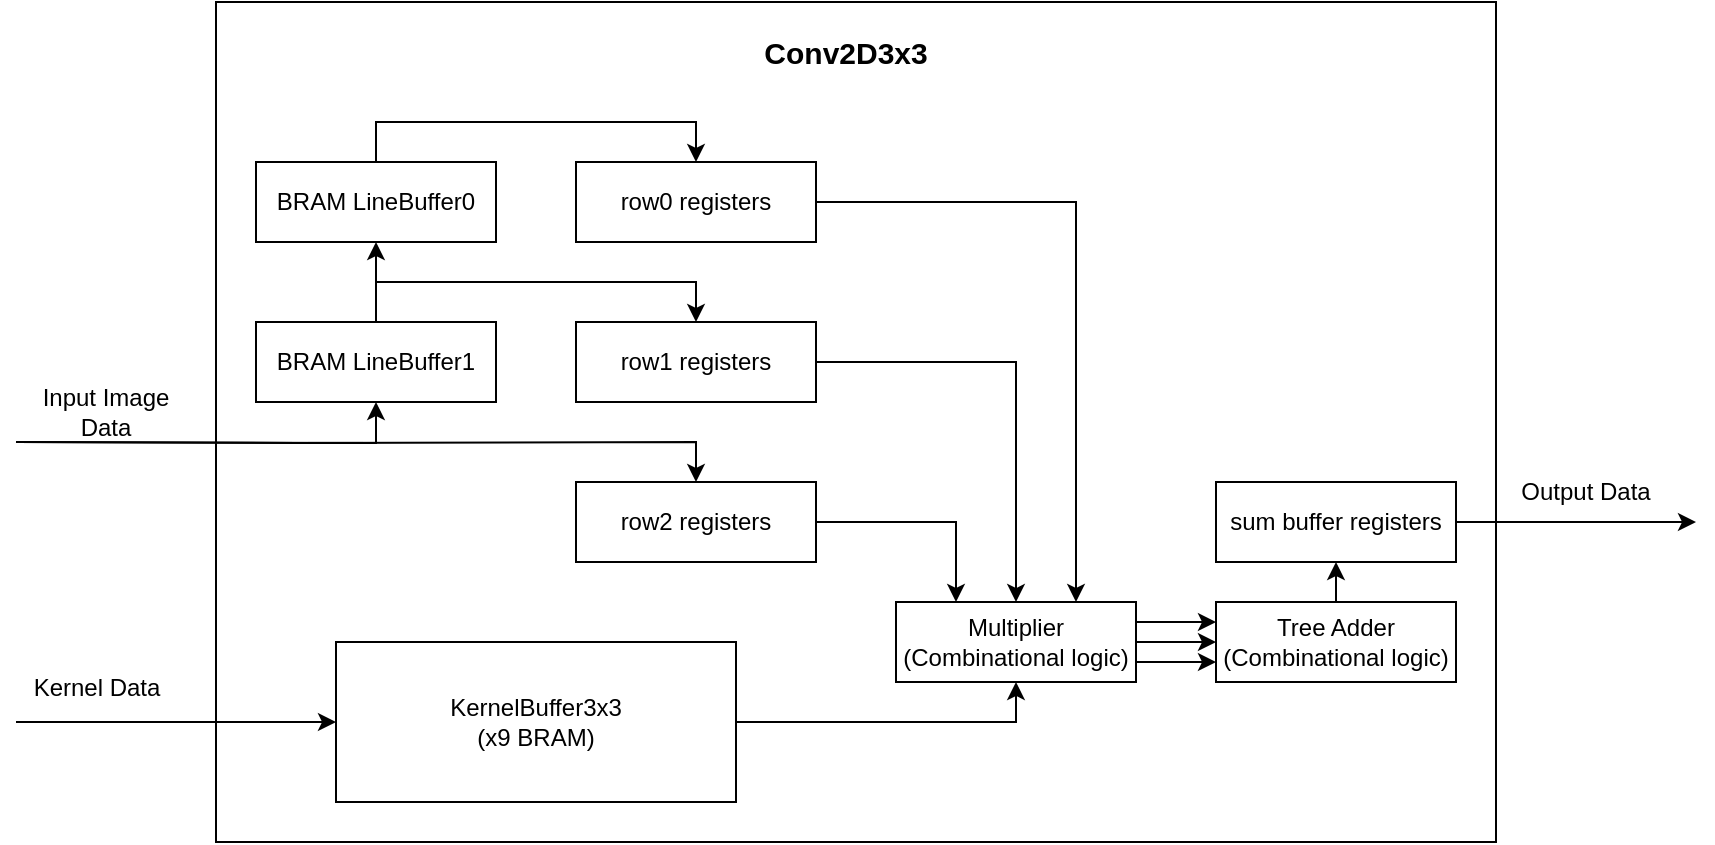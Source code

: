 <mxfile version="24.0.7" type="device">
  <diagram name="Page-1" id="BfwmSZ3A_p3pQfuB0MDl">
    <mxGraphModel dx="2026" dy="1153" grid="1" gridSize="10" guides="1" tooltips="1" connect="1" arrows="1" fold="1" page="1" pageScale="1" pageWidth="850" pageHeight="1100" math="0" shadow="0">
      <root>
        <mxCell id="0" />
        <mxCell id="1" parent="0" />
        <mxCell id="fpPPiV28GK75tEFA6FlT-64" value="" style="rounded=0;whiteSpace=wrap;html=1;movable=1;resizable=1;rotatable=1;deletable=1;editable=1;locked=0;connectable=1;" vertex="1" parent="1">
          <mxGeometry x="140" y="80" width="640" height="420" as="geometry" />
        </mxCell>
        <mxCell id="fpPPiV28GK75tEFA6FlT-13" style="edgeStyle=orthogonalEdgeStyle;rounded=0;orthogonalLoop=1;jettySize=auto;html=1;exitX=0.5;exitY=0;exitDx=0;exitDy=0;entryX=0.5;entryY=1;entryDx=0;entryDy=0;movable=0;resizable=0;rotatable=0;deletable=0;editable=0;locked=1;connectable=0;" edge="1" parent="1" source="fpPPiV28GK75tEFA6FlT-4" target="fpPPiV28GK75tEFA6FlT-9">
          <mxGeometry relative="1" as="geometry" />
        </mxCell>
        <mxCell id="fpPPiV28GK75tEFA6FlT-14" style="edgeStyle=orthogonalEdgeStyle;rounded=0;orthogonalLoop=1;jettySize=auto;html=1;exitX=0.5;exitY=0;exitDx=0;exitDy=0;entryX=0.5;entryY=0;entryDx=0;entryDy=0;movable=0;resizable=0;rotatable=0;deletable=0;editable=0;locked=1;connectable=0;" edge="1" parent="1" source="fpPPiV28GK75tEFA6FlT-4" target="fpPPiV28GK75tEFA6FlT-7">
          <mxGeometry relative="1" as="geometry" />
        </mxCell>
        <mxCell id="fpPPiV28GK75tEFA6FlT-4" value="BRAM LineBuffer1" style="rounded=0;whiteSpace=wrap;html=1;movable=0;resizable=0;rotatable=0;deletable=0;editable=0;locked=1;connectable=0;" vertex="1" parent="1">
          <mxGeometry x="160" y="240" width="120" height="40" as="geometry" />
        </mxCell>
        <mxCell id="fpPPiV28GK75tEFA6FlT-51" style="edgeStyle=orthogonalEdgeStyle;rounded=0;orthogonalLoop=1;jettySize=auto;html=1;exitX=1;exitY=0.5;exitDx=0;exitDy=0;entryX=0.25;entryY=0;entryDx=0;entryDy=0;movable=0;resizable=0;rotatable=0;deletable=0;editable=0;locked=1;connectable=0;" edge="1" parent="1" source="fpPPiV28GK75tEFA6FlT-5" target="fpPPiV28GK75tEFA6FlT-46">
          <mxGeometry relative="1" as="geometry" />
        </mxCell>
        <mxCell id="fpPPiV28GK75tEFA6FlT-5" value="row2 registers" style="rounded=0;whiteSpace=wrap;html=1;movable=0;resizable=0;rotatable=0;deletable=0;editable=0;locked=1;connectable=0;" vertex="1" parent="1">
          <mxGeometry x="320" y="320" width="120" height="40" as="geometry" />
        </mxCell>
        <mxCell id="fpPPiV28GK75tEFA6FlT-52" style="edgeStyle=orthogonalEdgeStyle;rounded=0;orthogonalLoop=1;jettySize=auto;html=1;exitX=1;exitY=0.5;exitDx=0;exitDy=0;entryX=0.5;entryY=0;entryDx=0;entryDy=0;movable=0;resizable=0;rotatable=0;deletable=0;editable=0;locked=1;connectable=0;" edge="1" parent="1" source="fpPPiV28GK75tEFA6FlT-7" target="fpPPiV28GK75tEFA6FlT-46">
          <mxGeometry relative="1" as="geometry" />
        </mxCell>
        <mxCell id="fpPPiV28GK75tEFA6FlT-7" value="row1 registers" style="rounded=0;whiteSpace=wrap;html=1;movable=0;resizable=0;rotatable=0;deletable=0;editable=0;locked=1;connectable=0;" vertex="1" parent="1">
          <mxGeometry x="320" y="240" width="120" height="40" as="geometry" />
        </mxCell>
        <mxCell id="fpPPiV28GK75tEFA6FlT-53" style="edgeStyle=orthogonalEdgeStyle;rounded=0;orthogonalLoop=1;jettySize=auto;html=1;exitX=1;exitY=0.5;exitDx=0;exitDy=0;entryX=0.75;entryY=0;entryDx=0;entryDy=0;movable=0;resizable=0;rotatable=0;deletable=0;editable=0;locked=1;connectable=0;" edge="1" parent="1" source="fpPPiV28GK75tEFA6FlT-8" target="fpPPiV28GK75tEFA6FlT-46">
          <mxGeometry relative="1" as="geometry" />
        </mxCell>
        <mxCell id="fpPPiV28GK75tEFA6FlT-8" value="row0 registers" style="rounded=0;whiteSpace=wrap;html=1;movable=0;resizable=0;rotatable=0;deletable=0;editable=0;locked=1;connectable=0;" vertex="1" parent="1">
          <mxGeometry x="320" y="160" width="120" height="40" as="geometry" />
        </mxCell>
        <mxCell id="fpPPiV28GK75tEFA6FlT-15" style="edgeStyle=orthogonalEdgeStyle;rounded=0;orthogonalLoop=1;jettySize=auto;html=1;exitX=0.5;exitY=0;exitDx=0;exitDy=0;entryX=0.5;entryY=0;entryDx=0;entryDy=0;movable=0;resizable=0;rotatable=0;deletable=0;editable=0;locked=1;connectable=0;" edge="1" parent="1" source="fpPPiV28GK75tEFA6FlT-9" target="fpPPiV28GK75tEFA6FlT-8">
          <mxGeometry relative="1" as="geometry" />
        </mxCell>
        <mxCell id="fpPPiV28GK75tEFA6FlT-9" value="BRAM LineBuffer0" style="rounded=0;whiteSpace=wrap;html=1;movable=0;resizable=0;rotatable=0;deletable=0;editable=0;locked=1;connectable=0;" vertex="1" parent="1">
          <mxGeometry x="160" y="160" width="120" height="40" as="geometry" />
        </mxCell>
        <mxCell id="fpPPiV28GK75tEFA6FlT-18" style="edgeStyle=orthogonalEdgeStyle;rounded=0;orthogonalLoop=1;jettySize=auto;html=1;exitX=1;exitY=0.5;exitDx=0;exitDy=0;entryX=0.5;entryY=1;entryDx=0;entryDy=0;movable=0;resizable=0;rotatable=0;deletable=0;editable=0;locked=1;connectable=0;" edge="1" parent="1" target="fpPPiV28GK75tEFA6FlT-4">
          <mxGeometry relative="1" as="geometry">
            <mxPoint x="40.0" y="300" as="sourcePoint" />
          </mxGeometry>
        </mxCell>
        <mxCell id="fpPPiV28GK75tEFA6FlT-19" style="edgeStyle=orthogonalEdgeStyle;rounded=0;orthogonalLoop=1;jettySize=auto;html=1;exitX=1;exitY=0.5;exitDx=0;exitDy=0;entryX=0.5;entryY=0;entryDx=0;entryDy=0;movable=0;resizable=0;rotatable=0;deletable=0;editable=0;locked=1;connectable=0;" edge="1" parent="1" target="fpPPiV28GK75tEFA6FlT-5">
          <mxGeometry relative="1" as="geometry">
            <mxPoint x="40.0" y="300" as="sourcePoint" />
          </mxGeometry>
        </mxCell>
        <mxCell id="fpPPiV28GK75tEFA6FlT-54" style="edgeStyle=orthogonalEdgeStyle;rounded=0;orthogonalLoop=1;jettySize=auto;html=1;exitX=1;exitY=0.5;exitDx=0;exitDy=0;entryX=0.5;entryY=1;entryDx=0;entryDy=0;movable=0;resizable=0;rotatable=0;deletable=0;editable=0;locked=1;connectable=0;" edge="1" parent="1" source="fpPPiV28GK75tEFA6FlT-20" target="fpPPiV28GK75tEFA6FlT-46">
          <mxGeometry relative="1" as="geometry" />
        </mxCell>
        <mxCell id="fpPPiV28GK75tEFA6FlT-20" value="KernelBuffer3x3&lt;div&gt;(x9 BRAM)&lt;/div&gt;" style="rounded=0;whiteSpace=wrap;html=1;movable=0;resizable=0;rotatable=0;deletable=0;editable=0;locked=1;connectable=0;" vertex="1" parent="1">
          <mxGeometry x="200" y="400" width="200" height="80" as="geometry" />
        </mxCell>
        <mxCell id="fpPPiV28GK75tEFA6FlT-21" value="" style="endArrow=classic;html=1;rounded=0;entryX=0;entryY=0.5;entryDx=0;entryDy=0;movable=0;resizable=0;rotatable=0;deletable=0;editable=0;locked=1;connectable=0;" edge="1" parent="1" target="fpPPiV28GK75tEFA6FlT-20">
          <mxGeometry width="50" height="50" relative="1" as="geometry">
            <mxPoint x="40" y="440" as="sourcePoint" />
            <mxPoint x="90" y="390" as="targetPoint" />
          </mxGeometry>
        </mxCell>
        <mxCell id="fpPPiV28GK75tEFA6FlT-62" style="edgeStyle=orthogonalEdgeStyle;rounded=0;orthogonalLoop=1;jettySize=auto;html=1;exitX=1;exitY=0.5;exitDx=0;exitDy=0;movable=0;resizable=0;rotatable=0;deletable=0;editable=0;locked=1;connectable=0;" edge="1" parent="1" source="fpPPiV28GK75tEFA6FlT-26">
          <mxGeometry relative="1" as="geometry">
            <mxPoint x="880" y="340" as="targetPoint" />
          </mxGeometry>
        </mxCell>
        <mxCell id="fpPPiV28GK75tEFA6FlT-26" value="sum buffer registers" style="rounded=0;whiteSpace=wrap;html=1;movable=0;resizable=0;rotatable=0;deletable=0;editable=0;locked=1;connectable=0;" vertex="1" parent="1">
          <mxGeometry x="640" y="320" width="120" height="40" as="geometry" />
        </mxCell>
        <mxCell id="fpPPiV28GK75tEFA6FlT-58" style="edgeStyle=orthogonalEdgeStyle;rounded=0;orthogonalLoop=1;jettySize=auto;html=1;exitX=0.5;exitY=0;exitDx=0;exitDy=0;entryX=0.5;entryY=1;entryDx=0;entryDy=0;movable=0;resizable=0;rotatable=0;deletable=0;editable=0;locked=1;connectable=0;" edge="1" parent="1" source="fpPPiV28GK75tEFA6FlT-27" target="fpPPiV28GK75tEFA6FlT-26">
          <mxGeometry relative="1" as="geometry" />
        </mxCell>
        <mxCell id="fpPPiV28GK75tEFA6FlT-27" value="Tree Adder&lt;div&gt;(Combinational logic)&lt;/div&gt;" style="rounded=0;whiteSpace=wrap;html=1;movable=0;resizable=0;rotatable=0;deletable=0;editable=0;locked=1;connectable=0;" vertex="1" parent="1">
          <mxGeometry x="640" y="380" width="120" height="40" as="geometry" />
        </mxCell>
        <mxCell id="fpPPiV28GK75tEFA6FlT-43" value="Input Image&lt;div&gt;Data&lt;/div&gt;" style="text;html=1;align=center;verticalAlign=middle;whiteSpace=wrap;rounded=0;movable=0;resizable=0;rotatable=0;deletable=0;editable=0;locked=1;connectable=0;" vertex="1" parent="1">
          <mxGeometry x="50" y="270" width="70" height="30" as="geometry" />
        </mxCell>
        <mxCell id="fpPPiV28GK75tEFA6FlT-44" value="Kernel Data" style="text;html=1;align=center;verticalAlign=middle;resizable=0;points=[];autosize=1;strokeColor=none;fillColor=none;movable=0;rotatable=0;deletable=0;editable=0;locked=1;connectable=0;" vertex="1" parent="1">
          <mxGeometry x="35" y="408" width="90" height="30" as="geometry" />
        </mxCell>
        <mxCell id="fpPPiV28GK75tEFA6FlT-55" style="edgeStyle=orthogonalEdgeStyle;rounded=0;orthogonalLoop=1;jettySize=auto;html=1;exitX=1;exitY=0.25;exitDx=0;exitDy=0;entryX=0;entryY=0.25;entryDx=0;entryDy=0;movable=0;resizable=0;rotatable=0;deletable=0;editable=0;locked=1;connectable=0;" edge="1" parent="1" source="fpPPiV28GK75tEFA6FlT-46" target="fpPPiV28GK75tEFA6FlT-27">
          <mxGeometry relative="1" as="geometry" />
        </mxCell>
        <mxCell id="fpPPiV28GK75tEFA6FlT-56" style="edgeStyle=orthogonalEdgeStyle;rounded=0;orthogonalLoop=1;jettySize=auto;html=1;exitX=1;exitY=0.5;exitDx=0;exitDy=0;entryX=0;entryY=0.5;entryDx=0;entryDy=0;movable=0;resizable=0;rotatable=0;deletable=0;editable=0;locked=1;connectable=0;" edge="1" parent="1" source="fpPPiV28GK75tEFA6FlT-46" target="fpPPiV28GK75tEFA6FlT-27">
          <mxGeometry relative="1" as="geometry" />
        </mxCell>
        <mxCell id="fpPPiV28GK75tEFA6FlT-57" style="edgeStyle=orthogonalEdgeStyle;rounded=0;orthogonalLoop=1;jettySize=auto;html=1;exitX=1;exitY=0.75;exitDx=0;exitDy=0;entryX=0;entryY=0.75;entryDx=0;entryDy=0;movable=0;resizable=0;rotatable=0;deletable=0;editable=0;locked=1;connectable=0;" edge="1" parent="1" source="fpPPiV28GK75tEFA6FlT-46" target="fpPPiV28GK75tEFA6FlT-27">
          <mxGeometry relative="1" as="geometry" />
        </mxCell>
        <mxCell id="fpPPiV28GK75tEFA6FlT-46" value="&lt;div&gt;Multiplier&lt;/div&gt;&lt;div&gt;(Combinational logic)&lt;/div&gt;" style="rounded=0;whiteSpace=wrap;html=1;movable=0;resizable=0;rotatable=0;deletable=0;editable=0;locked=1;connectable=0;" vertex="1" parent="1">
          <mxGeometry x="480" y="380" width="120" height="40" as="geometry" />
        </mxCell>
        <mxCell id="fpPPiV28GK75tEFA6FlT-63" value="Output Data" style="text;html=1;align=center;verticalAlign=middle;whiteSpace=wrap;rounded=0;movable=0;resizable=0;rotatable=0;deletable=0;editable=0;locked=1;connectable=0;" vertex="1" parent="1">
          <mxGeometry x="790" y="310" width="70" height="30" as="geometry" />
        </mxCell>
        <mxCell id="fpPPiV28GK75tEFA6FlT-65" value="&lt;b&gt;&lt;font style=&quot;font-size: 15px;&quot;&gt;Conv2D3x3&lt;/font&gt;&lt;/b&gt;" style="text;html=1;align=center;verticalAlign=middle;whiteSpace=wrap;rounded=0;movable=0;resizable=0;rotatable=0;deletable=0;editable=0;locked=1;connectable=0;" vertex="1" parent="1">
          <mxGeometry x="425" y="90" width="60" height="30" as="geometry" />
        </mxCell>
      </root>
    </mxGraphModel>
  </diagram>
</mxfile>
